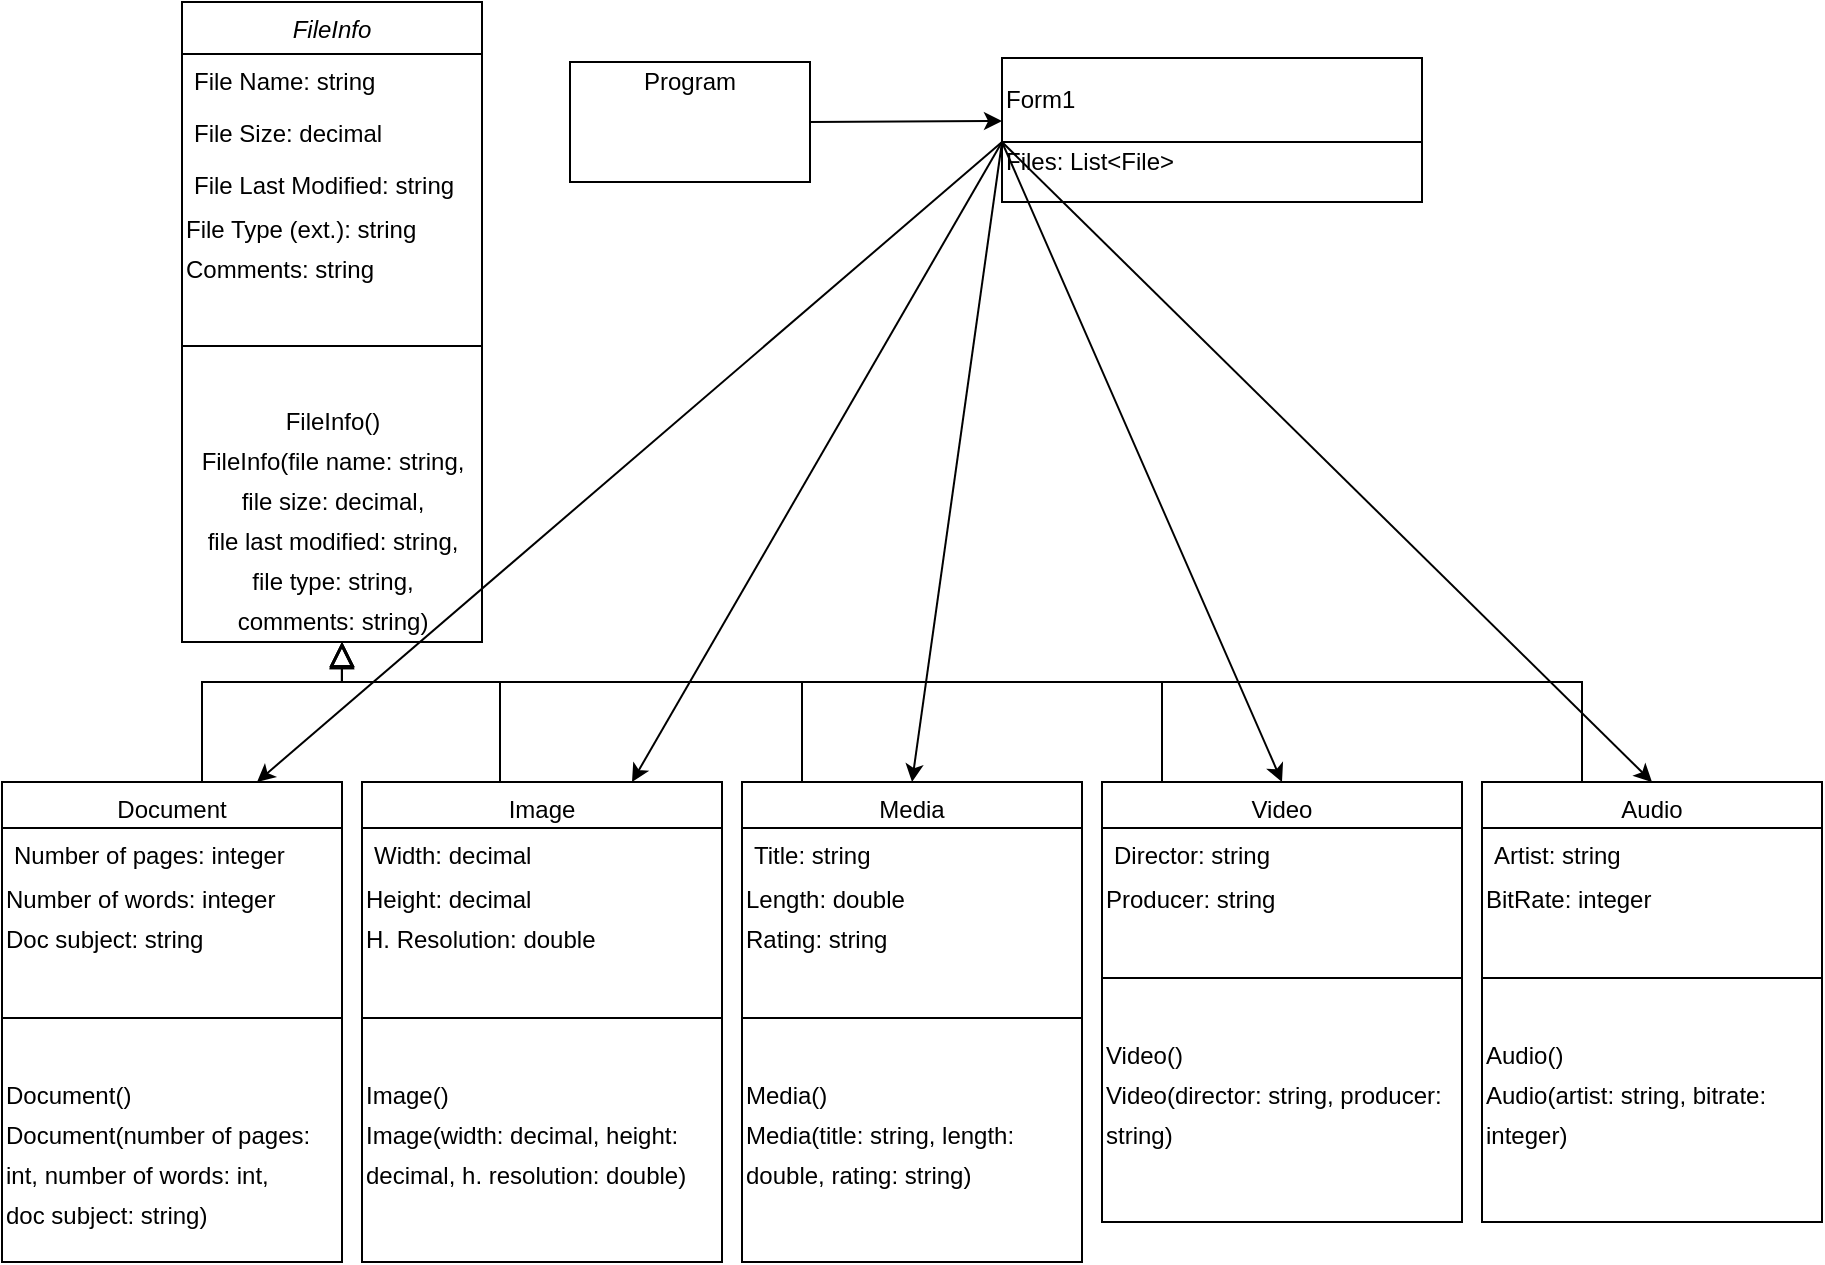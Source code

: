 <mxfile version="13.7.6" type="device"><diagram id="C5RBs43oDa-KdzZeNtuy" name="Page-1"><mxGraphModel dx="1662" dy="713" grid="1" gridSize="10" guides="1" tooltips="1" connect="1" arrows="1" fold="1" page="1" pageScale="1" pageWidth="827" pageHeight="1169" math="0" shadow="0"><root><mxCell id="WIyWlLk6GJQsqaUBKTNV-0"/><mxCell id="WIyWlLk6GJQsqaUBKTNV-1" parent="WIyWlLk6GJQsqaUBKTNV-0"/><mxCell id="zkfFHV4jXpPFQw0GAbJ--12" value="" style="endArrow=block;endSize=10;endFill=0;shadow=0;strokeWidth=1;rounded=0;edgeStyle=elbowEdgeStyle;elbow=vertical;" parent="WIyWlLk6GJQsqaUBKTNV-1" edge="1"><mxGeometry width="160" relative="1" as="geometry"><mxPoint x="230" y="390" as="sourcePoint"/><mxPoint x="300" y="320" as="targetPoint"/><Array as="points"><mxPoint x="230" y="340"/><mxPoint x="190" y="360"/><mxPoint x="260" y="320"/></Array></mxGeometry></mxCell><mxCell id="zkfFHV4jXpPFQw0GAbJ--0" value="FileInfo" style="swimlane;fontStyle=2;align=center;verticalAlign=top;childLayout=stackLayout;horizontal=1;startSize=26;horizontalStack=0;resizeParent=1;resizeLast=0;collapsible=1;marginBottom=0;rounded=0;shadow=0;strokeWidth=1;" parent="WIyWlLk6GJQsqaUBKTNV-1" vertex="1"><mxGeometry x="220" width="150" height="320" as="geometry"><mxRectangle x="230" y="140" width="160" height="26" as="alternateBounds"/></mxGeometry></mxCell><mxCell id="zkfFHV4jXpPFQw0GAbJ--1" value="File Name: string" style="text;align=left;verticalAlign=top;spacingLeft=4;spacingRight=4;overflow=hidden;rotatable=0;points=[[0,0.5],[1,0.5]];portConstraint=eastwest;" parent="zkfFHV4jXpPFQw0GAbJ--0" vertex="1"><mxGeometry y="26" width="150" height="26" as="geometry"/></mxCell><mxCell id="zkfFHV4jXpPFQw0GAbJ--2" value="File Size: decimal" style="text;align=left;verticalAlign=top;spacingLeft=4;spacingRight=4;overflow=hidden;rotatable=0;points=[[0,0.5],[1,0.5]];portConstraint=eastwest;rounded=0;shadow=0;html=0;" parent="zkfFHV4jXpPFQw0GAbJ--0" vertex="1"><mxGeometry y="52" width="150" height="26" as="geometry"/></mxCell><mxCell id="zkfFHV4jXpPFQw0GAbJ--3" value="File Last Modified: string" style="text;align=left;verticalAlign=top;spacingLeft=4;spacingRight=4;overflow=hidden;rotatable=0;points=[[0,0.5],[1,0.5]];portConstraint=eastwest;rounded=0;shadow=0;html=0;" parent="zkfFHV4jXpPFQw0GAbJ--0" vertex="1"><mxGeometry y="78" width="150" height="26" as="geometry"/></mxCell><mxCell id="X8O9t2svU4JIwIK3_5i6-0" value="File Type (ext.): string" style="text;html=1;strokeColor=none;fillColor=none;align=left;verticalAlign=middle;whiteSpace=wrap;rounded=0;" vertex="1" parent="zkfFHV4jXpPFQw0GAbJ--0"><mxGeometry y="104" width="150" height="20" as="geometry"/></mxCell><mxCell id="X8O9t2svU4JIwIK3_5i6-40" value="Comments: string" style="text;html=1;align=left;verticalAlign=middle;resizable=0;points=[];autosize=1;" vertex="1" parent="zkfFHV4jXpPFQw0GAbJ--0"><mxGeometry y="124" width="150" height="20" as="geometry"/></mxCell><mxCell id="zkfFHV4jXpPFQw0GAbJ--4" value="" style="line;html=1;strokeWidth=1;align=left;verticalAlign=middle;spacingTop=-1;spacingLeft=3;spacingRight=3;rotatable=0;labelPosition=right;points=[];portConstraint=eastwest;" parent="zkfFHV4jXpPFQw0GAbJ--0" vertex="1"><mxGeometry y="144" width="150" height="56" as="geometry"/></mxCell><mxCell id="Z6rxYRuT9yjPnM2cdhQ3-24" value="FileInfo()" style="text;html=1;align=center;verticalAlign=middle;resizable=0;points=[];autosize=1;" parent="zkfFHV4jXpPFQw0GAbJ--0" vertex="1"><mxGeometry y="200" width="150" height="20" as="geometry"/></mxCell><mxCell id="Z6rxYRuT9yjPnM2cdhQ3-25" value="FileInfo(file name: string," style="text;html=1;align=center;verticalAlign=middle;resizable=0;points=[];autosize=1;" parent="zkfFHV4jXpPFQw0GAbJ--0" vertex="1"><mxGeometry y="220" width="150" height="20" as="geometry"/></mxCell><mxCell id="Z6rxYRuT9yjPnM2cdhQ3-26" value="file size: decimal," style="text;html=1;align=center;verticalAlign=middle;resizable=0;points=[];autosize=1;" parent="zkfFHV4jXpPFQw0GAbJ--0" vertex="1"><mxGeometry y="240" width="150" height="20" as="geometry"/></mxCell><mxCell id="Z6rxYRuT9yjPnM2cdhQ3-27" value="file last modified: string," style="text;html=1;align=center;verticalAlign=middle;resizable=0;points=[];autosize=1;" parent="zkfFHV4jXpPFQw0GAbJ--0" vertex="1"><mxGeometry y="260" width="150" height="20" as="geometry"/></mxCell><mxCell id="X8O9t2svU4JIwIK3_5i6-38" value="file type: string," style="text;html=1;align=center;verticalAlign=middle;resizable=0;points=[];autosize=1;" vertex="1" parent="zkfFHV4jXpPFQw0GAbJ--0"><mxGeometry y="280" width="150" height="20" as="geometry"/></mxCell><mxCell id="X8O9t2svU4JIwIK3_5i6-41" value="comments: string)" style="text;html=1;align=center;verticalAlign=middle;resizable=0;points=[];autosize=1;" vertex="1" parent="zkfFHV4jXpPFQw0GAbJ--0"><mxGeometry y="300" width="150" height="20" as="geometry"/></mxCell><mxCell id="wvT_vC1O9s8cf9tmMPkL-0" value="" style="rounded=0;whiteSpace=wrap;html=1;" parent="WIyWlLk6GJQsqaUBKTNV-1" vertex="1"><mxGeometry x="414" y="30" width="120" height="60" as="geometry"/></mxCell><mxCell id="wvT_vC1O9s8cf9tmMPkL-1" value="Program" style="text;html=1;strokeColor=none;fillColor=none;align=center;verticalAlign=middle;whiteSpace=wrap;rounded=0;" parent="WIyWlLk6GJQsqaUBKTNV-1" vertex="1"><mxGeometry x="454" y="30" width="40" height="20" as="geometry"/></mxCell><mxCell id="wvT_vC1O9s8cf9tmMPkL-2" value="Form1" style="rounded=0;whiteSpace=wrap;html=1;align=left;" parent="WIyWlLk6GJQsqaUBKTNV-1" vertex="1"><mxGeometry x="630" y="28" width="210" height="42" as="geometry"/></mxCell><mxCell id="wvT_vC1O9s8cf9tmMPkL-3" value="" style="rounded=0;whiteSpace=wrap;html=1;" parent="WIyWlLk6GJQsqaUBKTNV-1" vertex="1"><mxGeometry x="630" y="70" width="210" height="30" as="geometry"/></mxCell><mxCell id="wvT_vC1O9s8cf9tmMPkL-5" value="" style="endArrow=classic;html=1;exitX=1;exitY=0.5;exitDx=0;exitDy=0;entryX=0;entryY=0.75;entryDx=0;entryDy=0;" parent="WIyWlLk6GJQsqaUBKTNV-1" source="wvT_vC1O9s8cf9tmMPkL-0" target="wvT_vC1O9s8cf9tmMPkL-2" edge="1"><mxGeometry width="50" height="50" relative="1" as="geometry"><mxPoint x="490" y="300" as="sourcePoint"/><mxPoint x="580" y="110" as="targetPoint"/></mxGeometry></mxCell><mxCell id="wvT_vC1O9s8cf9tmMPkL-15" value="Files: List&amp;lt;File&amp;gt;" style="text;html=1;strokeColor=none;fillColor=none;align=left;verticalAlign=middle;whiteSpace=wrap;rounded=0;" parent="WIyWlLk6GJQsqaUBKTNV-1" vertex="1"><mxGeometry x="630" y="70" width="120" height="20" as="geometry"/></mxCell><mxCell id="wvT_vC1O9s8cf9tmMPkL-24" value="" style="endArrow=classic;html=1;exitX=0;exitY=0;exitDx=0;exitDy=0;entryX=0.75;entryY=0;entryDx=0;entryDy=0;" parent="WIyWlLk6GJQsqaUBKTNV-1" source="wvT_vC1O9s8cf9tmMPkL-15" target="X8O9t2svU4JIwIK3_5i6-14" edge="1"><mxGeometry width="50" height="50" relative="1" as="geometry"><mxPoint x="460" y="170" as="sourcePoint"/><mxPoint x="251.045" y="358.9" as="targetPoint"/></mxGeometry></mxCell><mxCell id="wvT_vC1O9s8cf9tmMPkL-25" value="" style="endArrow=classic;html=1;exitX=0;exitY=0;exitDx=0;exitDy=0;entryX=0.75;entryY=0;entryDx=0;entryDy=0;" parent="WIyWlLk6GJQsqaUBKTNV-1" source="wvT_vC1O9s8cf9tmMPkL-15" target="zkfFHV4jXpPFQw0GAbJ--13" edge="1"><mxGeometry width="50" height="50" relative="1" as="geometry"><mxPoint x="550" y="220" as="sourcePoint"/><mxPoint x="600" y="170" as="targetPoint"/></mxGeometry></mxCell><mxCell id="X8O9t2svU4JIwIK3_5i6-14" value="Document" style="swimlane;fontStyle=0;align=center;verticalAlign=top;childLayout=stackLayout;horizontal=1;startSize=23;horizontalStack=0;resizeParent=1;resizeLast=0;collapsible=1;marginBottom=0;rounded=0;shadow=0;strokeWidth=1;" vertex="1" parent="WIyWlLk6GJQsqaUBKTNV-1"><mxGeometry x="130" y="390" width="170" height="240" as="geometry"><mxRectangle x="340" y="380" width="170" height="26" as="alternateBounds"/></mxGeometry></mxCell><mxCell id="X8O9t2svU4JIwIK3_5i6-15" value="Number of pages: integer" style="text;align=left;verticalAlign=top;spacingLeft=4;spacingRight=4;overflow=hidden;rotatable=0;points=[[0,0.5],[1,0.5]];portConstraint=eastwest;" vertex="1" parent="X8O9t2svU4JIwIK3_5i6-14"><mxGeometry y="23" width="170" height="26" as="geometry"/></mxCell><mxCell id="X8O9t2svU4JIwIK3_5i6-16" value="&lt;span&gt;Number of words: integer&lt;/span&gt;" style="text;html=1;align=left;verticalAlign=middle;resizable=0;points=[];autosize=1;" vertex="1" parent="X8O9t2svU4JIwIK3_5i6-14"><mxGeometry y="49" width="170" height="20" as="geometry"/></mxCell><mxCell id="X8O9t2svU4JIwIK3_5i6-35" value="Doc subject: string" style="text;html=1;align=left;verticalAlign=middle;resizable=0;points=[];autosize=1;" vertex="1" parent="X8O9t2svU4JIwIK3_5i6-14"><mxGeometry y="69" width="170" height="20" as="geometry"/></mxCell><mxCell id="X8O9t2svU4JIwIK3_5i6-17" value="" style="line;html=1;strokeWidth=1;align=left;verticalAlign=middle;spacingTop=-1;spacingLeft=3;spacingRight=3;rotatable=0;labelPosition=right;points=[];portConstraint=eastwest;" vertex="1" parent="X8O9t2svU4JIwIK3_5i6-14"><mxGeometry y="89" width="170" height="58" as="geometry"/></mxCell><mxCell id="X8O9t2svU4JIwIK3_5i6-18" value="Document()" style="text;html=1;align=left;verticalAlign=middle;resizable=0;points=[];autosize=1;" vertex="1" parent="X8O9t2svU4JIwIK3_5i6-14"><mxGeometry y="147" width="170" height="20" as="geometry"/></mxCell><mxCell id="X8O9t2svU4JIwIK3_5i6-19" value="Document(number of pages:" style="text;html=1;align=left;verticalAlign=middle;resizable=0;points=[];autosize=1;" vertex="1" parent="X8O9t2svU4JIwIK3_5i6-14"><mxGeometry y="167" width="170" height="20" as="geometry"/></mxCell><mxCell id="X8O9t2svU4JIwIK3_5i6-20" value="int, number of words: int," style="text;html=1;align=left;verticalAlign=middle;resizable=0;points=[];autosize=1;" vertex="1" parent="X8O9t2svU4JIwIK3_5i6-14"><mxGeometry y="187" width="170" height="20" as="geometry"/></mxCell><mxCell id="X8O9t2svU4JIwIK3_5i6-39" value="doc subject: string)" style="text;html=1;align=left;verticalAlign=middle;resizable=0;points=[];autosize=1;" vertex="1" parent="X8O9t2svU4JIwIK3_5i6-14"><mxGeometry y="207" width="170" height="20" as="geometry"/></mxCell><mxCell id="zkfFHV4jXpPFQw0GAbJ--13" value="Image" style="swimlane;fontStyle=0;align=center;verticalAlign=top;childLayout=stackLayout;horizontal=1;startSize=23;horizontalStack=0;resizeParent=1;resizeLast=0;collapsible=1;marginBottom=0;rounded=0;shadow=0;strokeWidth=1;" parent="WIyWlLk6GJQsqaUBKTNV-1" vertex="1"><mxGeometry x="310" y="390" width="180" height="240" as="geometry"><mxRectangle x="340" y="380" width="170" height="26" as="alternateBounds"/></mxGeometry></mxCell><mxCell id="zkfFHV4jXpPFQw0GAbJ--14" value="Width: decimal" style="text;align=left;verticalAlign=top;spacingLeft=4;spacingRight=4;overflow=hidden;rotatable=0;points=[[0,0.5],[1,0.5]];portConstraint=eastwest;" parent="zkfFHV4jXpPFQw0GAbJ--13" vertex="1"><mxGeometry y="23" width="180" height="26" as="geometry"/></mxCell><mxCell id="q769z5di_UeqrxZIZEQl-2" value="Height: decimal" style="text;html=1;align=left;verticalAlign=middle;resizable=0;points=[];autosize=1;" parent="zkfFHV4jXpPFQw0GAbJ--13" vertex="1"><mxGeometry y="49" width="180" height="20" as="geometry"/></mxCell><mxCell id="X8O9t2svU4JIwIK3_5i6-36" value="H. Resolution: double" style="text;html=1;align=left;verticalAlign=middle;resizable=0;points=[];autosize=1;" vertex="1" parent="zkfFHV4jXpPFQw0GAbJ--13"><mxGeometry y="69" width="180" height="20" as="geometry"/></mxCell><mxCell id="zkfFHV4jXpPFQw0GAbJ--15" value="" style="line;html=1;strokeWidth=1;align=left;verticalAlign=middle;spacingTop=-1;spacingLeft=3;spacingRight=3;rotatable=0;labelPosition=right;points=[];portConstraint=eastwest;" parent="zkfFHV4jXpPFQw0GAbJ--13" vertex="1"><mxGeometry y="89" width="180" height="58" as="geometry"/></mxCell><mxCell id="Z6rxYRuT9yjPnM2cdhQ3-14" value="Image()" style="text;html=1;align=left;verticalAlign=middle;resizable=0;points=[];autosize=1;" parent="zkfFHV4jXpPFQw0GAbJ--13" vertex="1"><mxGeometry y="147" width="180" height="20" as="geometry"/></mxCell><mxCell id="Z6rxYRuT9yjPnM2cdhQ3-20" value="Image(width: decimal, height:" style="text;html=1;align=left;verticalAlign=middle;resizable=0;points=[];autosize=1;" parent="zkfFHV4jXpPFQw0GAbJ--13" vertex="1"><mxGeometry y="167" width="180" height="20" as="geometry"/></mxCell><mxCell id="Z6rxYRuT9yjPnM2cdhQ3-21" value="decimal, h. resolution: double)" style="text;html=1;align=left;verticalAlign=middle;resizable=0;points=[];autosize=1;" parent="zkfFHV4jXpPFQw0GAbJ--13" vertex="1"><mxGeometry y="187" width="180" height="20" as="geometry"/></mxCell><mxCell id="X8O9t2svU4JIwIK3_5i6-1" value="Media" style="swimlane;fontStyle=0;align=center;verticalAlign=top;childLayout=stackLayout;horizontal=1;startSize=23;horizontalStack=0;resizeParent=1;resizeLast=0;collapsible=1;marginBottom=0;rounded=0;shadow=0;strokeWidth=1;" vertex="1" parent="WIyWlLk6GJQsqaUBKTNV-1"><mxGeometry x="500" y="390" width="170" height="240" as="geometry"><mxRectangle x="340" y="380" width="170" height="26" as="alternateBounds"/></mxGeometry></mxCell><mxCell id="X8O9t2svU4JIwIK3_5i6-2" value="Title: string" style="text;align=left;verticalAlign=top;spacingLeft=4;spacingRight=4;overflow=hidden;rotatable=0;points=[[0,0.5],[1,0.5]];portConstraint=eastwest;" vertex="1" parent="X8O9t2svU4JIwIK3_5i6-1"><mxGeometry y="23" width="170" height="26" as="geometry"/></mxCell><mxCell id="X8O9t2svU4JIwIK3_5i6-3" value="&lt;span&gt;Length: double&lt;/span&gt;" style="text;html=1;align=left;verticalAlign=middle;resizable=0;points=[];autosize=1;" vertex="1" parent="X8O9t2svU4JIwIK3_5i6-1"><mxGeometry y="49" width="170" height="20" as="geometry"/></mxCell><mxCell id="X8O9t2svU4JIwIK3_5i6-37" value="Rating: string" style="text;html=1;align=left;verticalAlign=middle;resizable=0;points=[];autosize=1;" vertex="1" parent="X8O9t2svU4JIwIK3_5i6-1"><mxGeometry y="69" width="170" height="20" as="geometry"/></mxCell><mxCell id="X8O9t2svU4JIwIK3_5i6-4" value="" style="line;html=1;strokeWidth=1;align=left;verticalAlign=middle;spacingTop=-1;spacingLeft=3;spacingRight=3;rotatable=0;labelPosition=right;points=[];portConstraint=eastwest;" vertex="1" parent="X8O9t2svU4JIwIK3_5i6-1"><mxGeometry y="89" width="170" height="58" as="geometry"/></mxCell><mxCell id="X8O9t2svU4JIwIK3_5i6-5" value="Media()" style="text;html=1;align=left;verticalAlign=middle;resizable=0;points=[];autosize=1;" vertex="1" parent="X8O9t2svU4JIwIK3_5i6-1"><mxGeometry y="147" width="170" height="20" as="geometry"/></mxCell><mxCell id="X8O9t2svU4JIwIK3_5i6-6" value="Media(title: string, length:" style="text;html=1;align=left;verticalAlign=middle;resizable=0;points=[];autosize=1;" vertex="1" parent="X8O9t2svU4JIwIK3_5i6-1"><mxGeometry y="167" width="170" height="20" as="geometry"/></mxCell><mxCell id="X8O9t2svU4JIwIK3_5i6-7" value="double, rating: string)" style="text;html=1;align=left;verticalAlign=middle;resizable=0;points=[];autosize=1;" vertex="1" parent="X8O9t2svU4JIwIK3_5i6-1"><mxGeometry y="187" width="170" height="20" as="geometry"/></mxCell><mxCell id="X8O9t2svU4JIwIK3_5i6-21" value="Video" style="swimlane;fontStyle=0;align=center;verticalAlign=top;childLayout=stackLayout;horizontal=1;startSize=23;horizontalStack=0;resizeParent=1;resizeLast=0;collapsible=1;marginBottom=0;rounded=0;shadow=0;strokeWidth=1;" vertex="1" parent="WIyWlLk6GJQsqaUBKTNV-1"><mxGeometry x="680" y="390" width="180" height="220" as="geometry"><mxRectangle x="340" y="380" width="170" height="26" as="alternateBounds"/></mxGeometry></mxCell><mxCell id="X8O9t2svU4JIwIK3_5i6-22" value="Director: string" style="text;align=left;verticalAlign=top;spacingLeft=4;spacingRight=4;overflow=hidden;rotatable=0;points=[[0,0.5],[1,0.5]];portConstraint=eastwest;" vertex="1" parent="X8O9t2svU4JIwIK3_5i6-21"><mxGeometry y="23" width="180" height="26" as="geometry"/></mxCell><mxCell id="X8O9t2svU4JIwIK3_5i6-23" value="&lt;span&gt;Producer: string&lt;/span&gt;" style="text;html=1;align=left;verticalAlign=middle;resizable=0;points=[];autosize=1;" vertex="1" parent="X8O9t2svU4JIwIK3_5i6-21"><mxGeometry y="49" width="180" height="20" as="geometry"/></mxCell><mxCell id="X8O9t2svU4JIwIK3_5i6-24" value="" style="line;html=1;strokeWidth=1;align=left;verticalAlign=middle;spacingTop=-1;spacingLeft=3;spacingRight=3;rotatable=0;labelPosition=right;points=[];portConstraint=eastwest;" vertex="1" parent="X8O9t2svU4JIwIK3_5i6-21"><mxGeometry y="69" width="180" height="58" as="geometry"/></mxCell><mxCell id="X8O9t2svU4JIwIK3_5i6-25" value="Video()" style="text;html=1;align=left;verticalAlign=middle;resizable=0;points=[];autosize=1;" vertex="1" parent="X8O9t2svU4JIwIK3_5i6-21"><mxGeometry y="127" width="180" height="20" as="geometry"/></mxCell><mxCell id="X8O9t2svU4JIwIK3_5i6-26" value="Video(director: string, producer:" style="text;html=1;align=left;verticalAlign=middle;resizable=0;points=[];autosize=1;" vertex="1" parent="X8O9t2svU4JIwIK3_5i6-21"><mxGeometry y="147" width="180" height="20" as="geometry"/></mxCell><mxCell id="X8O9t2svU4JIwIK3_5i6-27" value="string)" style="text;html=1;align=left;verticalAlign=middle;resizable=0;points=[];autosize=1;" vertex="1" parent="X8O9t2svU4JIwIK3_5i6-21"><mxGeometry y="167" width="180" height="20" as="geometry"/></mxCell><mxCell id="X8O9t2svU4JIwIK3_5i6-43" value="" style="endArrow=classic;html=1;exitX=0;exitY=0;exitDx=0;exitDy=0;entryX=0.5;entryY=0;entryDx=0;entryDy=0;" edge="1" parent="WIyWlLk6GJQsqaUBKTNV-1" source="wvT_vC1O9s8cf9tmMPkL-15" target="X8O9t2svU4JIwIK3_5i6-1"><mxGeometry width="50" height="50" relative="1" as="geometry"><mxPoint x="640" y="80" as="sourcePoint"/><mxPoint x="455" y="400" as="targetPoint"/></mxGeometry></mxCell><mxCell id="X8O9t2svU4JIwIK3_5i6-44" value="" style="endArrow=classic;html=1;exitX=0;exitY=0;exitDx=0;exitDy=0;entryX=0.5;entryY=0;entryDx=0;entryDy=0;" edge="1" parent="WIyWlLk6GJQsqaUBKTNV-1" source="wvT_vC1O9s8cf9tmMPkL-15" target="X8O9t2svU4JIwIK3_5i6-21"><mxGeometry width="50" height="50" relative="1" as="geometry"><mxPoint x="650" y="90" as="sourcePoint"/><mxPoint x="465" y="410" as="targetPoint"/></mxGeometry></mxCell><mxCell id="X8O9t2svU4JIwIK3_5i6-45" value="" style="endArrow=classic;html=1;exitX=0;exitY=0;exitDx=0;exitDy=0;entryX=0.5;entryY=0;entryDx=0;entryDy=0;" edge="1" parent="WIyWlLk6GJQsqaUBKTNV-1" source="wvT_vC1O9s8cf9tmMPkL-15" target="X8O9t2svU4JIwIK3_5i6-28"><mxGeometry width="50" height="50" relative="1" as="geometry"><mxPoint x="660" y="100" as="sourcePoint"/><mxPoint x="475" y="420" as="targetPoint"/></mxGeometry></mxCell><mxCell id="X8O9t2svU4JIwIK3_5i6-28" value="Audio" style="swimlane;fontStyle=0;align=center;verticalAlign=top;childLayout=stackLayout;horizontal=1;startSize=23;horizontalStack=0;resizeParent=1;resizeLast=0;collapsible=1;marginBottom=0;rounded=0;shadow=0;strokeWidth=1;" vertex="1" parent="WIyWlLk6GJQsqaUBKTNV-1"><mxGeometry x="870" y="390" width="170" height="220" as="geometry"><mxRectangle x="340" y="380" width="170" height="26" as="alternateBounds"/></mxGeometry></mxCell><mxCell id="X8O9t2svU4JIwIK3_5i6-29" value="Artist: string" style="text;align=left;verticalAlign=top;spacingLeft=4;spacingRight=4;overflow=hidden;rotatable=0;points=[[0,0.5],[1,0.5]];portConstraint=eastwest;" vertex="1" parent="X8O9t2svU4JIwIK3_5i6-28"><mxGeometry y="23" width="170" height="26" as="geometry"/></mxCell><mxCell id="X8O9t2svU4JIwIK3_5i6-30" value="&lt;span&gt;BitRate: integer&lt;/span&gt;" style="text;html=1;align=left;verticalAlign=middle;resizable=0;points=[];autosize=1;" vertex="1" parent="X8O9t2svU4JIwIK3_5i6-28"><mxGeometry y="49" width="170" height="20" as="geometry"/></mxCell><mxCell id="X8O9t2svU4JIwIK3_5i6-31" value="" style="line;html=1;strokeWidth=1;align=left;verticalAlign=middle;spacingTop=-1;spacingLeft=3;spacingRight=3;rotatable=0;labelPosition=right;points=[];portConstraint=eastwest;" vertex="1" parent="X8O9t2svU4JIwIK3_5i6-28"><mxGeometry y="69" width="170" height="58" as="geometry"/></mxCell><mxCell id="X8O9t2svU4JIwIK3_5i6-32" value="Audio()" style="text;html=1;align=left;verticalAlign=middle;resizable=0;points=[];autosize=1;" vertex="1" parent="X8O9t2svU4JIwIK3_5i6-28"><mxGeometry y="127" width="170" height="20" as="geometry"/></mxCell><mxCell id="X8O9t2svU4JIwIK3_5i6-33" value="Audio(artist: string, bitrate:" style="text;html=1;align=left;verticalAlign=middle;resizable=0;points=[];autosize=1;" vertex="1" parent="X8O9t2svU4JIwIK3_5i6-28"><mxGeometry y="147" width="170" height="20" as="geometry"/></mxCell><mxCell id="X8O9t2svU4JIwIK3_5i6-34" value="integer)" style="text;html=1;align=left;verticalAlign=middle;resizable=0;points=[];autosize=1;" vertex="1" parent="X8O9t2svU4JIwIK3_5i6-28"><mxGeometry y="167" width="170" height="20" as="geometry"/></mxCell><mxCell id="X8O9t2svU4JIwIK3_5i6-46" value="" style="endArrow=block;endSize=10;endFill=0;shadow=0;strokeWidth=1;rounded=0;edgeStyle=elbowEdgeStyle;elbow=vertical;entryX=0.533;entryY=1.05;entryDx=0;entryDy=0;entryPerimeter=0;" edge="1" parent="WIyWlLk6GJQsqaUBKTNV-1" target="X8O9t2svU4JIwIK3_5i6-41"><mxGeometry width="160" relative="1" as="geometry"><mxPoint x="379" y="390" as="sourcePoint"/><mxPoint x="449" y="320" as="targetPoint"/><Array as="points"><mxPoint x="379" y="340"/><mxPoint x="339" y="360"/><mxPoint x="409" y="320"/></Array></mxGeometry></mxCell><mxCell id="X8O9t2svU4JIwIK3_5i6-47" value="" style="endArrow=block;endSize=10;endFill=0;shadow=0;strokeWidth=1;rounded=0;edgeStyle=elbowEdgeStyle;elbow=vertical;" edge="1" parent="WIyWlLk6GJQsqaUBKTNV-1"><mxGeometry width="160" relative="1" as="geometry"><mxPoint x="530" y="390" as="sourcePoint"/><mxPoint x="300" y="320" as="targetPoint"/><Array as="points"><mxPoint x="530" y="340"/><mxPoint x="490" y="360"/><mxPoint x="560" y="320"/></Array></mxGeometry></mxCell><mxCell id="X8O9t2svU4JIwIK3_5i6-48" value="" style="endArrow=block;endSize=10;endFill=0;shadow=0;strokeWidth=1;rounded=0;edgeStyle=elbowEdgeStyle;elbow=vertical;entryX=0.533;entryY=1.05;entryDx=0;entryDy=0;entryPerimeter=0;" edge="1" parent="WIyWlLk6GJQsqaUBKTNV-1" target="X8O9t2svU4JIwIK3_5i6-41"><mxGeometry width="160" relative="1" as="geometry"><mxPoint x="710" y="390" as="sourcePoint"/><mxPoint x="780" y="320" as="targetPoint"/><Array as="points"><mxPoint x="710" y="340"/><mxPoint x="670" y="360"/><mxPoint x="740" y="320"/></Array></mxGeometry></mxCell><mxCell id="X8O9t2svU4JIwIK3_5i6-49" value="" style="endArrow=block;endSize=10;endFill=0;shadow=0;strokeWidth=1;rounded=0;edgeStyle=elbowEdgeStyle;elbow=vertical;" edge="1" parent="WIyWlLk6GJQsqaUBKTNV-1"><mxGeometry width="160" relative="1" as="geometry"><mxPoint x="920" y="390" as="sourcePoint"/><mxPoint x="300" y="320" as="targetPoint"/><Array as="points"><mxPoint x="920" y="340"/><mxPoint x="880" y="360"/><mxPoint x="950" y="320"/></Array></mxGeometry></mxCell></root></mxGraphModel></diagram></mxfile>